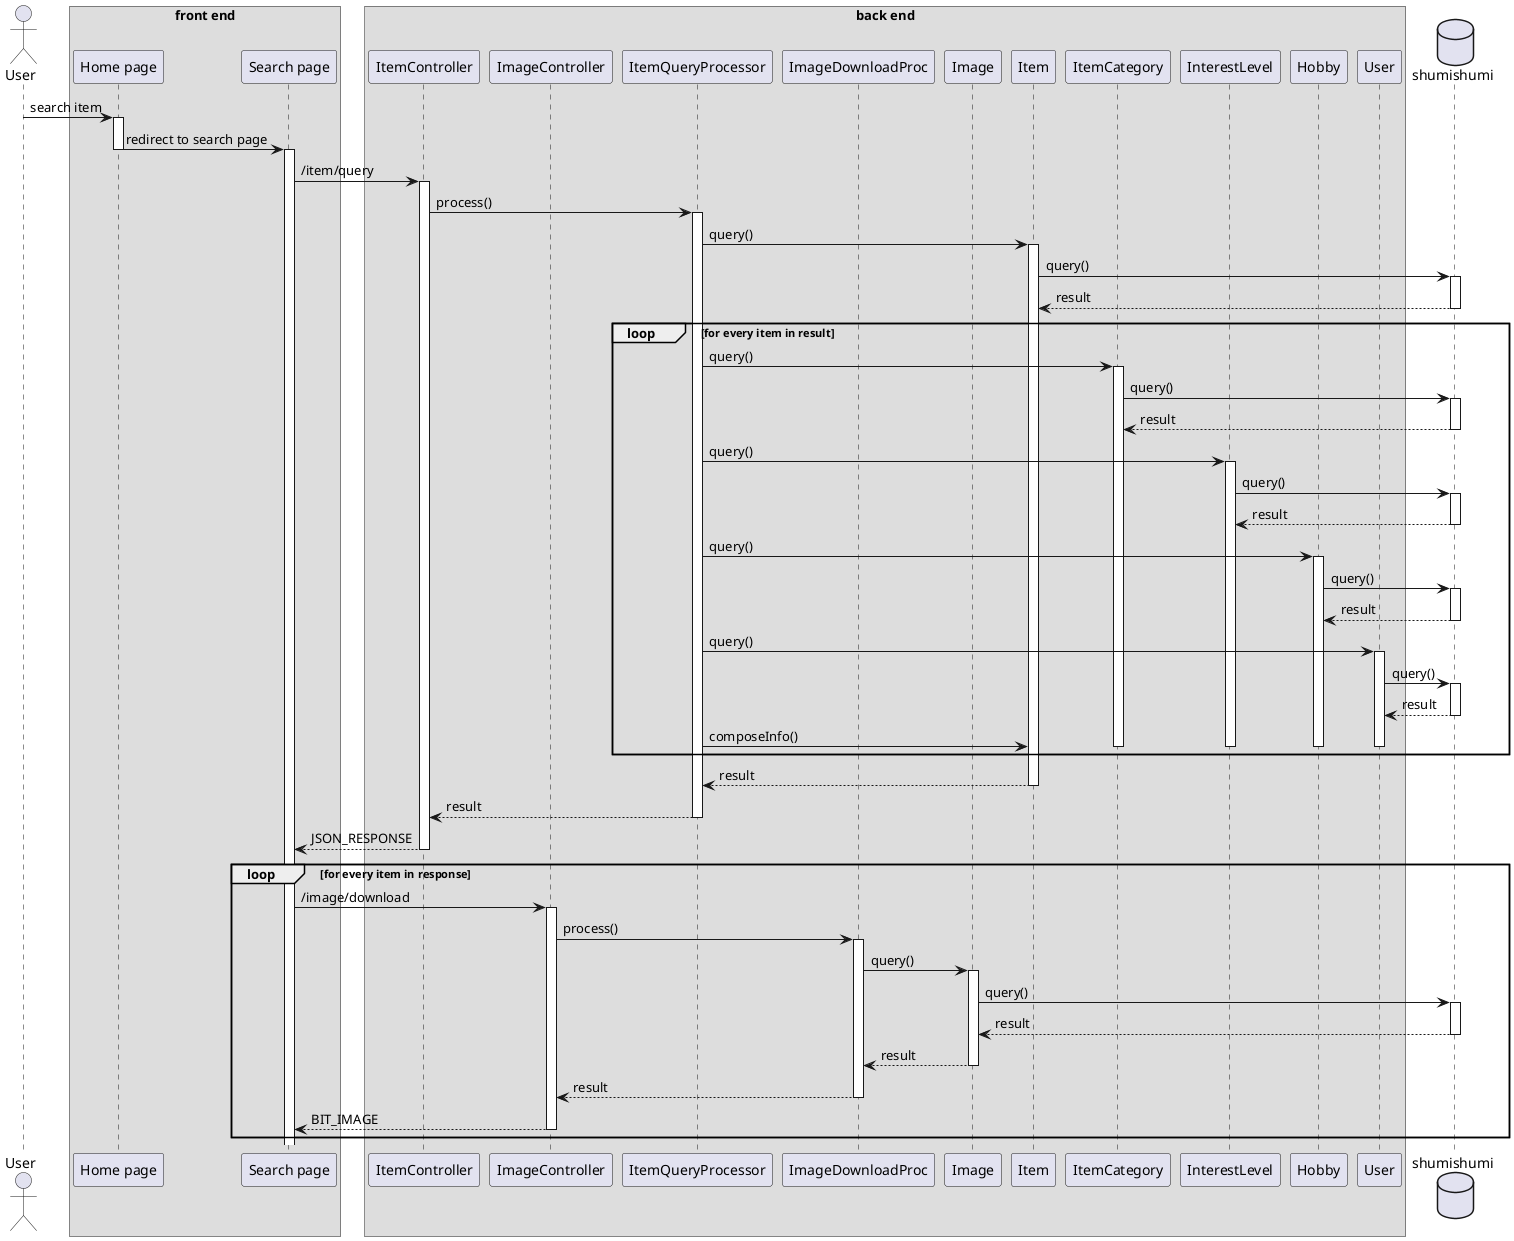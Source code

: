 @startuml search item
'autonumber 1.1.1

actor User as u

box "front end"
participant "Home page" as home
participant "Search page" as search
end box

box "back end"
participant ItemController as ic
participant ImageController as imc

participant ItemQueryProcessor as queryproc
participant ImageDownloadProc as downproc

participant Image as img
participant Item as im
participant ItemCategory as icm
participant InterestLevel as ilm
participant Hobby as hm
participant User as um
end box

database shumishumi as db

u -> home++ : search item
home -> search --++ : redirect to search page

search -> ic++ : /item/query
ic -> queryproc++: process()

queryproc -> im++ : query()
im -> db++ : query()
return result
loop for every item in result
queryproc -> icm++ : query()
icm -> db++: query()
return result

queryproc -> ilm++ : query()
ilm -> db++: query()
return result

queryproc -> hm++ : query()
hm -> db++: query()
return result
queryproc -> um++ : query()
um -> db++: query()
return result

queryproc -> im : composeInfo()
deactivate um
deactivate icm
deactivate ilm
deactivate hm
end

return result
return result
return JSON_RESPONSE

loop for every item in response
    search -> imc++ : /image/download
    imc -> downproc++ : process()
    downproc -> img++ : query()
    img -> db++ : query()
    return result
    return result
    return result
    return BIT_IMAGE
end

@enduml
